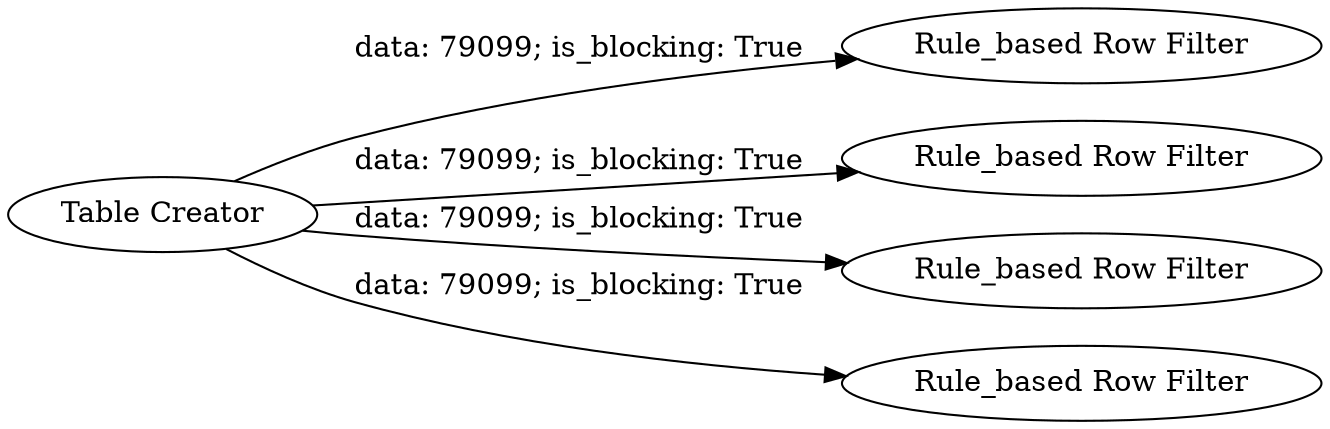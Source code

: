digraph {
	"-6565292105738593807_11" [label="Rule_based Row Filter"]
	"-6565292105738593807_10" [label="Rule_based Row Filter"]
	"-6565292105738593807_12" [label="Rule_based Row Filter"]
	"-6565292105738593807_1" [label="Table Creator"]
	"-6565292105738593807_13" [label="Rule_based Row Filter"]
	"-6565292105738593807_1" -> "-6565292105738593807_11" [label="data: 79099; is_blocking: True"]
	"-6565292105738593807_1" -> "-6565292105738593807_12" [label="data: 79099; is_blocking: True"]
	"-6565292105738593807_1" -> "-6565292105738593807_10" [label="data: 79099; is_blocking: True"]
	"-6565292105738593807_1" -> "-6565292105738593807_13" [label="data: 79099; is_blocking: True"]
	rankdir=LR
}
